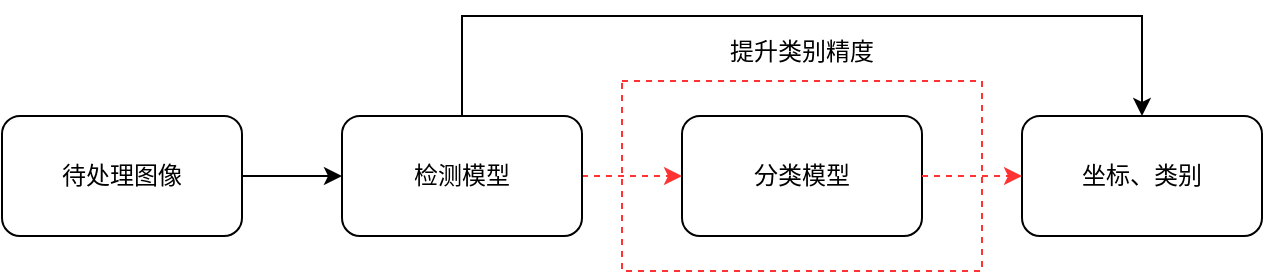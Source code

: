 <mxfile version="17.1.1" type="github">
  <diagram id="rR8CcJQi8yALQyCtRHCH" name="Page-1">
    <mxGraphModel dx="1422" dy="762" grid="1" gridSize="10" guides="1" tooltips="1" connect="1" arrows="1" fold="1" page="1" pageScale="1" pageWidth="827" pageHeight="1169" math="0" shadow="0">
      <root>
        <mxCell id="0" />
        <mxCell id="1" parent="0" />
        <mxCell id="WSKHrjnX9OZWL_ApC0PT-8" value="" style="edgeStyle=orthogonalEdgeStyle;rounded=0;orthogonalLoop=1;jettySize=auto;html=1;" edge="1" parent="1" source="WSKHrjnX9OZWL_ApC0PT-1" target="WSKHrjnX9OZWL_ApC0PT-2">
          <mxGeometry relative="1" as="geometry" />
        </mxCell>
        <mxCell id="WSKHrjnX9OZWL_ApC0PT-1" value="待处理图像" style="rounded=1;whiteSpace=wrap;html=1;" vertex="1" parent="1">
          <mxGeometry x="40" y="180" width="120" height="60" as="geometry" />
        </mxCell>
        <mxCell id="WSKHrjnX9OZWL_ApC0PT-11" value="" style="edgeStyle=orthogonalEdgeStyle;rounded=0;orthogonalLoop=1;jettySize=auto;html=1;strokeColor=#FF3333;dashed=1;" edge="1" parent="1" source="WSKHrjnX9OZWL_ApC0PT-2" target="WSKHrjnX9OZWL_ApC0PT-4">
          <mxGeometry relative="1" as="geometry" />
        </mxCell>
        <mxCell id="WSKHrjnX9OZWL_ApC0PT-20" style="edgeStyle=orthogonalEdgeStyle;rounded=0;orthogonalLoop=1;jettySize=auto;html=1;entryX=0.5;entryY=0;entryDx=0;entryDy=0;" edge="1" parent="1" source="WSKHrjnX9OZWL_ApC0PT-2" target="WSKHrjnX9OZWL_ApC0PT-18">
          <mxGeometry relative="1" as="geometry">
            <Array as="points">
              <mxPoint x="270" y="130" />
              <mxPoint x="610" y="130" />
            </Array>
          </mxGeometry>
        </mxCell>
        <mxCell id="WSKHrjnX9OZWL_ApC0PT-2" value="检测模型" style="rounded=1;whiteSpace=wrap;html=1;" vertex="1" parent="1">
          <mxGeometry x="210" y="180" width="120" height="60" as="geometry" />
        </mxCell>
        <mxCell id="WSKHrjnX9OZWL_ApC0PT-4" value="分类模型" style="rounded=1;whiteSpace=wrap;html=1;" vertex="1" parent="1">
          <mxGeometry x="380" y="180" width="120" height="60" as="geometry" />
        </mxCell>
        <mxCell id="WSKHrjnX9OZWL_ApC0PT-18" value="坐标、类别" style="rounded=1;whiteSpace=wrap;html=1;" vertex="1" parent="1">
          <mxGeometry x="550" y="180" width="120" height="60" as="geometry" />
        </mxCell>
        <mxCell id="WSKHrjnX9OZWL_ApC0PT-21" value="" style="rounded=0;whiteSpace=wrap;html=1;dashed=1;strokeColor=#FF3333;fillColor=none;" vertex="1" parent="1">
          <mxGeometry x="350" y="162.5" width="180" height="95" as="geometry" />
        </mxCell>
        <mxCell id="WSKHrjnX9OZWL_ApC0PT-23" value="提升类别精度" style="text;html=1;strokeColor=none;fillColor=none;align=center;verticalAlign=middle;whiteSpace=wrap;rounded=0;dashed=1;" vertex="1" parent="1">
          <mxGeometry x="395" y="132.5" width="90" height="30" as="geometry" />
        </mxCell>
        <mxCell id="WSKHrjnX9OZWL_ApC0PT-24" value="" style="edgeStyle=orthogonalEdgeStyle;rounded=0;orthogonalLoop=1;jettySize=auto;html=1;strokeColor=#FF3333;dashed=1;exitX=1;exitY=0.5;exitDx=0;exitDy=0;entryX=0;entryY=0.5;entryDx=0;entryDy=0;" edge="1" parent="1" source="WSKHrjnX9OZWL_ApC0PT-4" target="WSKHrjnX9OZWL_ApC0PT-18">
          <mxGeometry relative="1" as="geometry">
            <mxPoint x="510" y="250" as="sourcePoint" />
            <mxPoint x="560" y="250" as="targetPoint" />
            <Array as="points">
              <mxPoint x="530" y="210" />
              <mxPoint x="530" y="210" />
            </Array>
          </mxGeometry>
        </mxCell>
      </root>
    </mxGraphModel>
  </diagram>
</mxfile>
